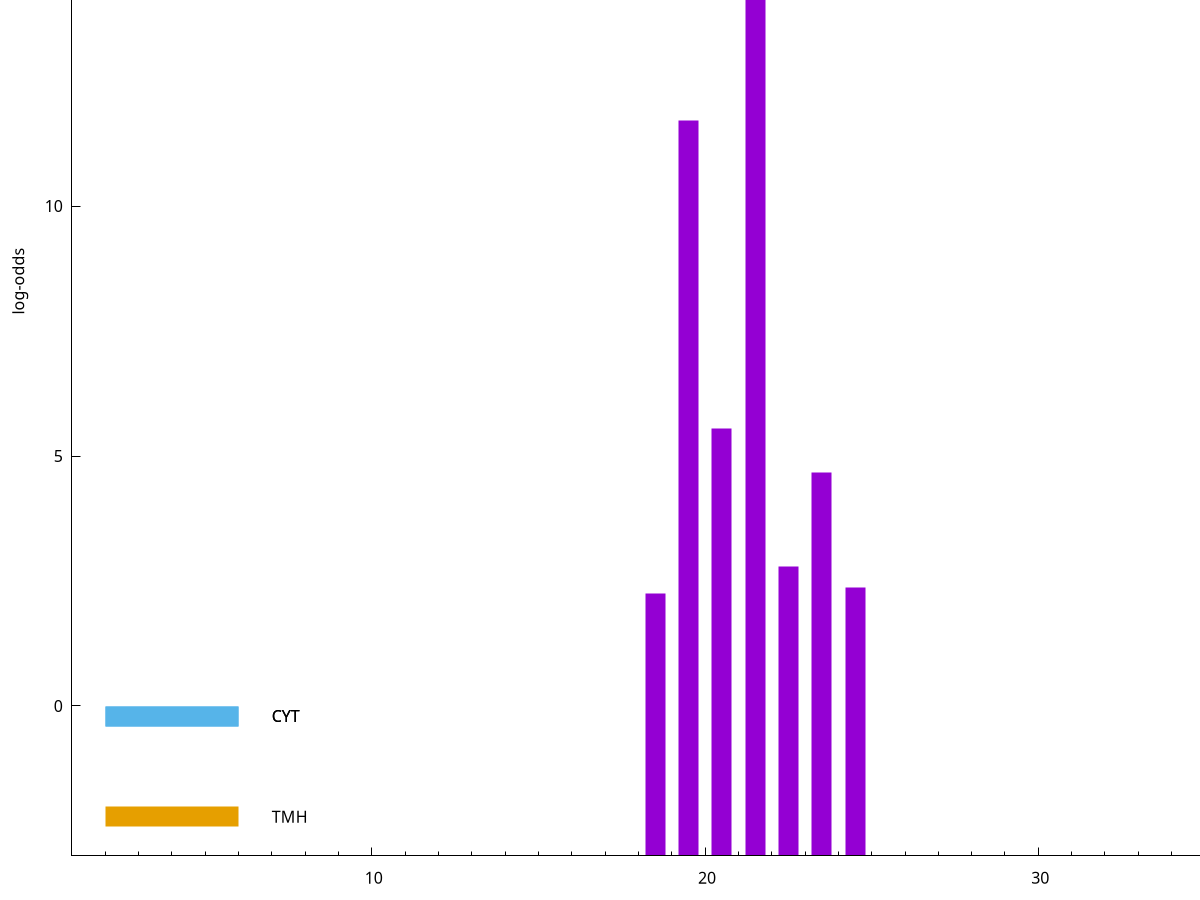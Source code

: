 set title "LipoP predictions for SRR5666568.gff"
set size 2., 1.4
set xrange [1:70] 
set mxtics 10
set yrange [-3:20]
set y2range [0:23]
set ylabel "log-odds"
set term postscript eps color solid "Helvetica" 30
set output "SRR5666568.gff61.eps"
set arrow from 2,15.0052 to 6,15.0052 nohead lt 1 lw 20
set label "SpI" at 7,15.0052
set arrow from 2,-0.200913 to 6,-0.200913 nohead lt 3 lw 20
set label "CYT" at 7,-0.200913
set arrow from 2,-0.200913 to 6,-0.200913 nohead lt 3 lw 20
set label "CYT" at 7,-0.200913
set arrow from 2,-2.21872 to 6,-2.21872 nohead lt 4 lw 20
set label "TMH" at 7,-2.21872
set arrow from 2,15.0052 to 6,15.0052 nohead lt 1 lw 20
set label "SpI" at 7,15.0052
# NOTE: The scores below are the log-odds scores with the threshold
# NOTE: subtracted (a hack to make gnuplot make the histogram all
# NOTE: look nice).
plot "-" axes x1y2 title "" with impulses lt 1 lw 20
21.500000 17.846500
19.500000 14.704200
20.500000 8.553030
23.500000 7.665110
22.500000 5.783400
24.500000 5.363110
18.500000 5.259850
e
exit
